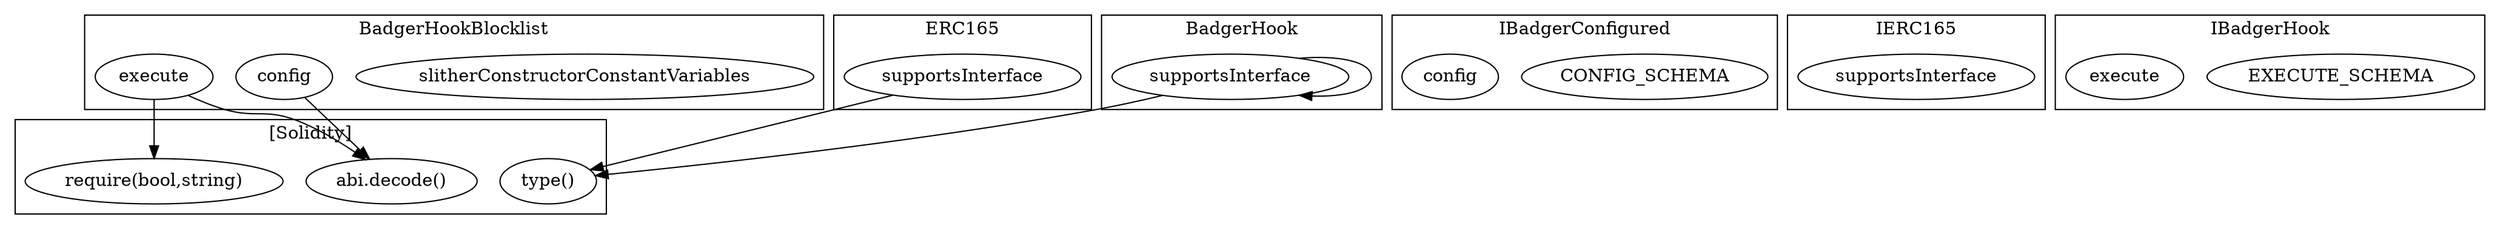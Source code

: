 strict digraph {
subgraph cluster_5410_BadgerHookBlocklist {
label = "BadgerHookBlocklist"
"5410_slitherConstructorConstantVariables" [label="slitherConstructorConstantVariables"]
"5410_config" [label="config"]
"5410_execute" [label="execute"]
}subgraph cluster_6468_IBadgerConfigured {
label = "IBadgerConfigured"
"6468_CONFIG_SCHEMA" [label="CONFIG_SCHEMA"]
"6468_config" [label="config"]
}subgraph cluster_3081_ERC165 {
label = "ERC165"
"3081_supportsInterface" [label="supportsInterface"]
}subgraph cluster_3093_IERC165 {
label = "IERC165"
"3093_supportsInterface" [label="supportsInterface"]
}subgraph cluster_6488_IBadgerHook {
label = "IBadgerHook"
"6488_EXECUTE_SCHEMA" [label="EXECUTE_SCHEMA"]
"6488_execute" [label="execute"]
}subgraph cluster_4956_BadgerHook {
label = "BadgerHook"
"4956_supportsInterface" [label="supportsInterface"]
"4956_supportsInterface" -> "4956_supportsInterface"
}subgraph cluster_solidity {
label = "[Solidity]"
"abi.decode()" 
"require(bool,string)" 
"type()" 
"5410_execute" -> "require(bool,string)"
"4956_supportsInterface" -> "type()"
"5410_config" -> "abi.decode()"
"3081_supportsInterface" -> "type()"
"5410_execute" -> "abi.decode()"
}
}